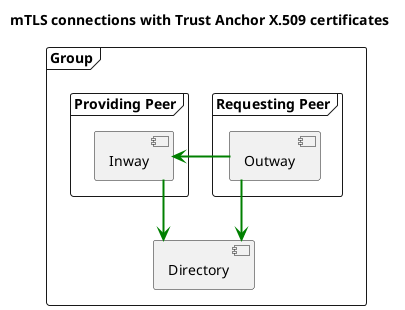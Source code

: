@startuml
title mTLS connections with Trust Anchor X.509 certificates

frame "Group" {
  frame "Requesting Peer" {
    [Outway]
  }
  frame "Providing Peer" {
     [Inway]
  }
  [Directory]
}
[Outway] -[bold,#green]r-> [Inway]
[Outway] -[bold,#green]d-> [Directory]
[Inway] -[bold,#green]d-> [Directory]

skinparam boxPadding 50
skinparam linetype polyline
skinparam linetype ortho
@enduml

